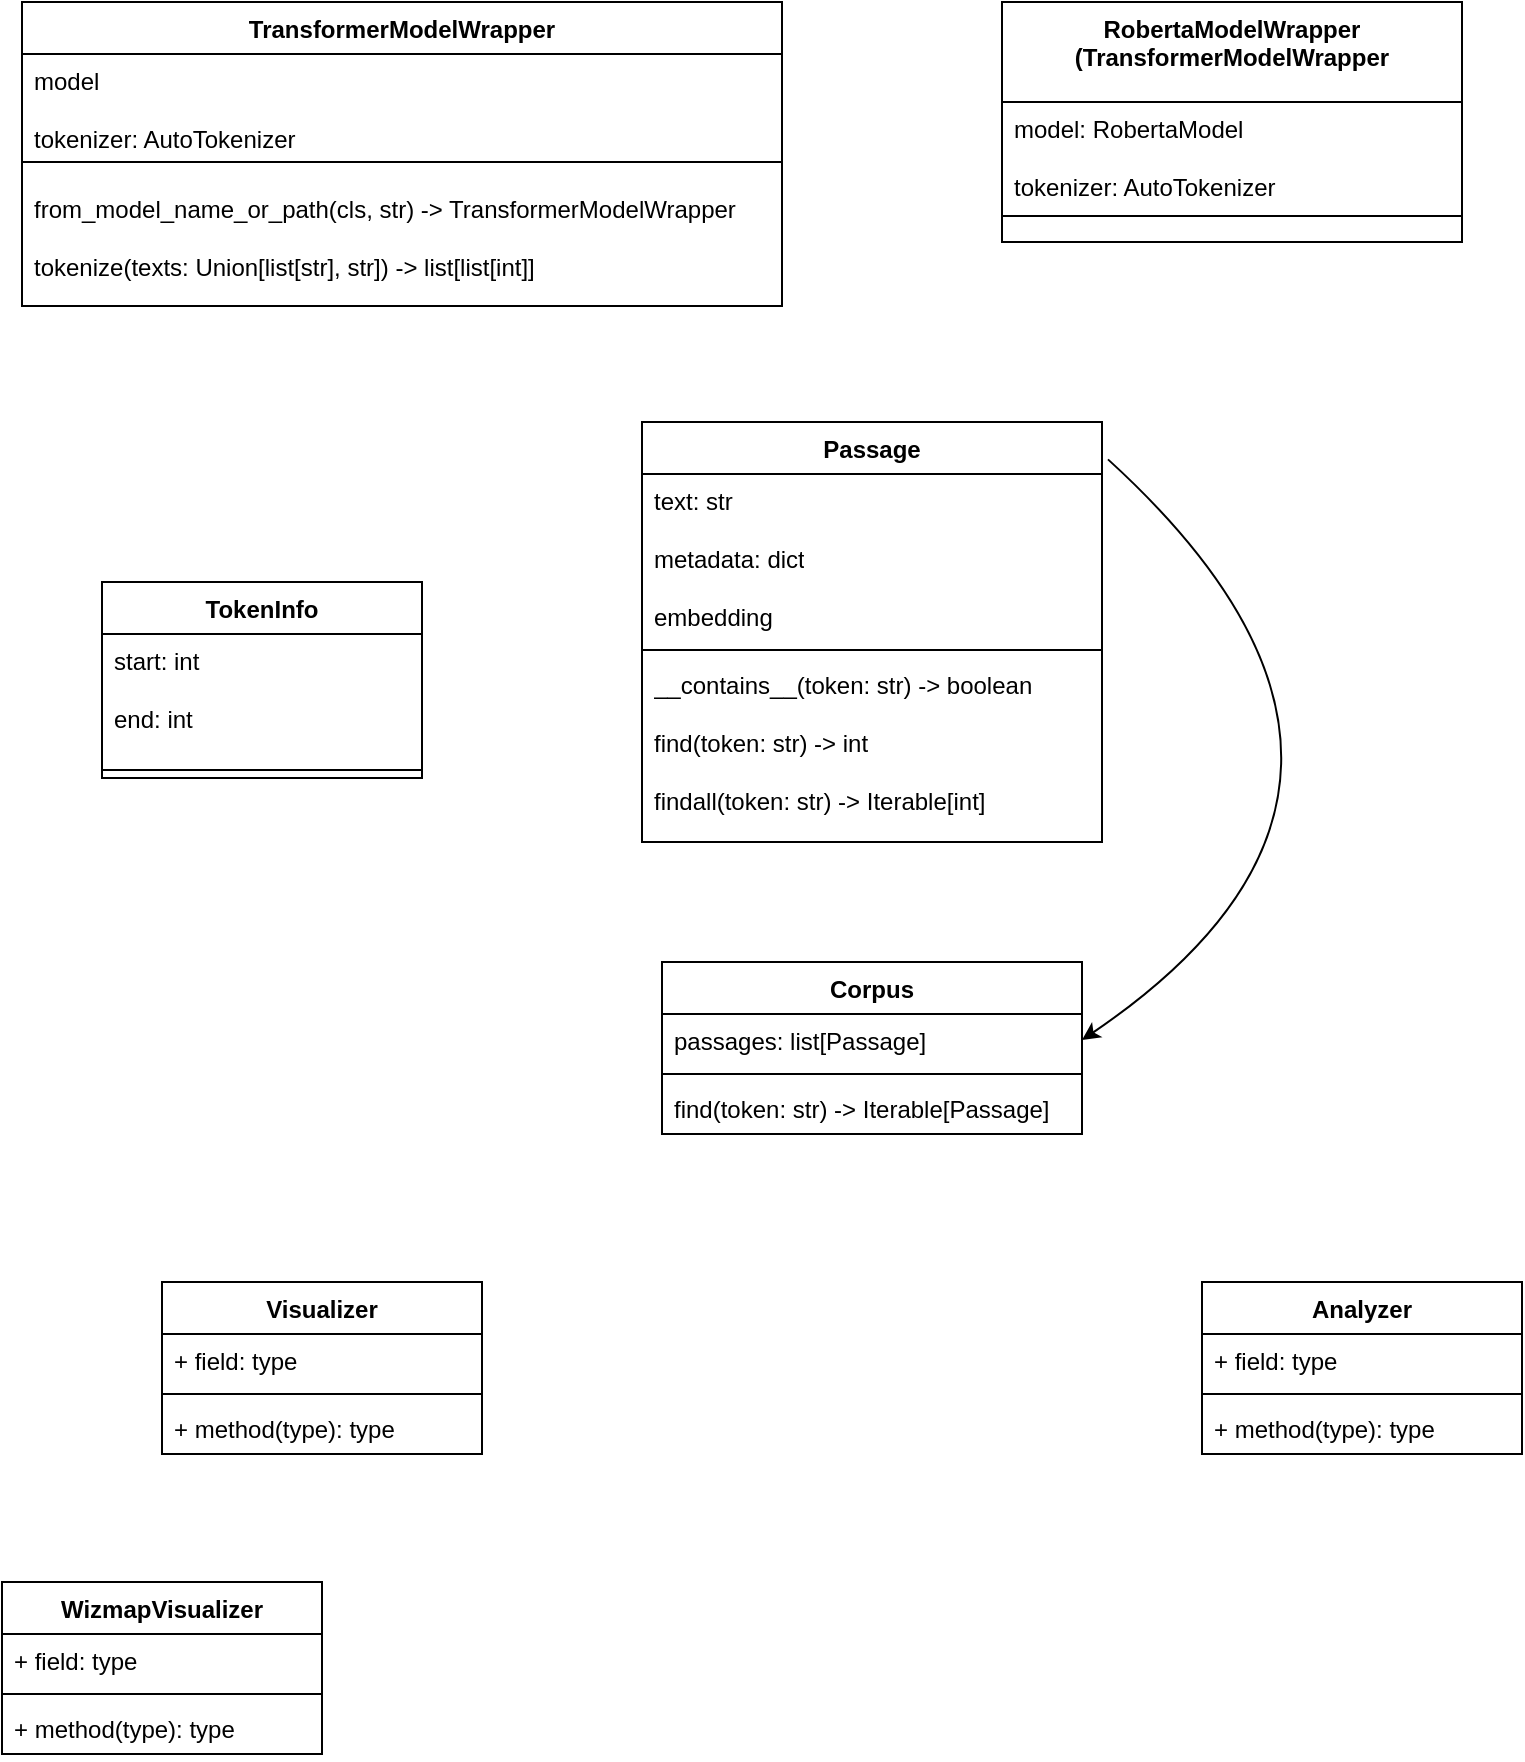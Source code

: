 <mxfile version="21.6.2" type="github">
  <diagram name="Page-1" id="WdzBy8PY2WdK5xbhbwvu">
    <mxGraphModel dx="1203" dy="762" grid="1" gridSize="10" guides="1" tooltips="1" connect="1" arrows="1" fold="1" page="1" pageScale="1" pageWidth="827" pageHeight="1169" math="0" shadow="0">
      <root>
        <mxCell id="0" />
        <mxCell id="1" parent="0" />
        <mxCell id="2HnRrAS-3QfhMEqXhVYA-1" value="Corpus" style="swimlane;fontStyle=1;align=center;verticalAlign=top;childLayout=stackLayout;horizontal=1;startSize=26;horizontalStack=0;resizeParent=1;resizeParentMax=0;resizeLast=0;collapsible=1;marginBottom=0;whiteSpace=wrap;html=1;" parent="1" vertex="1">
          <mxGeometry x="330" y="550" width="210" height="86" as="geometry" />
        </mxCell>
        <mxCell id="2HnRrAS-3QfhMEqXhVYA-2" value="passages: list[Passage]" style="text;strokeColor=none;fillColor=none;align=left;verticalAlign=top;spacingLeft=4;spacingRight=4;overflow=hidden;rotatable=0;points=[[0,0.5],[1,0.5]];portConstraint=eastwest;whiteSpace=wrap;html=1;" parent="2HnRrAS-3QfhMEqXhVYA-1" vertex="1">
          <mxGeometry y="26" width="210" height="26" as="geometry" />
        </mxCell>
        <mxCell id="2HnRrAS-3QfhMEqXhVYA-3" value="" style="line;strokeWidth=1;fillColor=none;align=left;verticalAlign=middle;spacingTop=-1;spacingLeft=3;spacingRight=3;rotatable=0;labelPosition=right;points=[];portConstraint=eastwest;strokeColor=inherit;" parent="2HnRrAS-3QfhMEqXhVYA-1" vertex="1">
          <mxGeometry y="52" width="210" height="8" as="geometry" />
        </mxCell>
        <mxCell id="2HnRrAS-3QfhMEqXhVYA-4" value="&lt;div&gt;find(token: str) -&amp;gt; Iterable[Passage]&lt;/div&gt;&lt;div&gt;&lt;br&gt;&lt;/div&gt;" style="text;strokeColor=none;fillColor=none;align=left;verticalAlign=top;spacingLeft=4;spacingRight=4;overflow=hidden;rotatable=0;points=[[0,0.5],[1,0.5]];portConstraint=eastwest;whiteSpace=wrap;html=1;" parent="2HnRrAS-3QfhMEqXhVYA-1" vertex="1">
          <mxGeometry y="60" width="210" height="26" as="geometry" />
        </mxCell>
        <mxCell id="2HnRrAS-3QfhMEqXhVYA-6" value="Passage" style="swimlane;fontStyle=1;align=center;verticalAlign=top;childLayout=stackLayout;horizontal=1;startSize=26;horizontalStack=0;resizeParent=1;resizeParentMax=0;resizeLast=0;collapsible=1;marginBottom=0;whiteSpace=wrap;html=1;" parent="1" vertex="1">
          <mxGeometry x="320" y="280" width="230" height="210" as="geometry" />
        </mxCell>
        <mxCell id="2HnRrAS-3QfhMEqXhVYA-7" value="&lt;div&gt;text: str&lt;/div&gt;&lt;div&gt;&lt;br&gt;&lt;/div&gt;&lt;div&gt;metadata: dict&lt;/div&gt;&lt;div&gt;&lt;br&gt;&lt;/div&gt;&lt;div&gt;embedding&lt;br&gt;&lt;/div&gt;" style="text;strokeColor=none;fillColor=none;align=left;verticalAlign=top;spacingLeft=4;spacingRight=4;overflow=hidden;rotatable=0;points=[[0,0.5],[1,0.5]];portConstraint=eastwest;whiteSpace=wrap;html=1;" parent="2HnRrAS-3QfhMEqXhVYA-6" vertex="1">
          <mxGeometry y="26" width="230" height="84" as="geometry" />
        </mxCell>
        <mxCell id="2HnRrAS-3QfhMEqXhVYA-8" value="" style="line;strokeWidth=1;fillColor=none;align=left;verticalAlign=middle;spacingTop=-1;spacingLeft=3;spacingRight=3;rotatable=0;labelPosition=right;points=[];portConstraint=eastwest;strokeColor=inherit;" parent="2HnRrAS-3QfhMEqXhVYA-6" vertex="1">
          <mxGeometry y="110" width="230" height="8" as="geometry" />
        </mxCell>
        <mxCell id="2HnRrAS-3QfhMEqXhVYA-9" value="&lt;div&gt;__contains__(token: str) -&amp;gt; boolean&lt;/div&gt;&lt;div&gt;&lt;br&gt;&lt;/div&gt;&lt;div&gt;find(token: str) -&amp;gt; int&lt;/div&gt;&lt;div&gt;&lt;br&gt;&lt;/div&gt;&lt;div&gt;findall(token: str) -&amp;gt; Iterable[int]&lt;/div&gt;&lt;div&gt;&lt;br&gt;&lt;/div&gt;" style="text;strokeColor=none;fillColor=none;align=left;verticalAlign=top;spacingLeft=4;spacingRight=4;overflow=hidden;rotatable=0;points=[[0,0.5],[1,0.5]];portConstraint=eastwest;whiteSpace=wrap;html=1;" parent="2HnRrAS-3QfhMEqXhVYA-6" vertex="1">
          <mxGeometry y="118" width="230" height="92" as="geometry" />
        </mxCell>
        <mxCell id="2HnRrAS-3QfhMEqXhVYA-10" value="TransformerModelWrapper" style="swimlane;fontStyle=1;align=center;verticalAlign=top;childLayout=stackLayout;horizontal=1;startSize=26;horizontalStack=0;resizeParent=1;resizeParentMax=0;resizeLast=0;collapsible=1;marginBottom=0;whiteSpace=wrap;html=1;" parent="1" vertex="1">
          <mxGeometry x="10" y="70" width="380" height="152" as="geometry" />
        </mxCell>
        <mxCell id="2HnRrAS-3QfhMEqXhVYA-11" value="&lt;div&gt;model&lt;br&gt;&lt;br&gt;&lt;/div&gt;&lt;div&gt;tokenizer: AutoTokenizer&lt;/div&gt;" style="text;strokeColor=none;fillColor=none;align=left;verticalAlign=top;spacingLeft=4;spacingRight=4;overflow=hidden;rotatable=0;points=[[0,0.5],[1,0.5]];portConstraint=eastwest;whiteSpace=wrap;html=1;" parent="2HnRrAS-3QfhMEqXhVYA-10" vertex="1">
          <mxGeometry y="26" width="380" height="44" as="geometry" />
        </mxCell>
        <mxCell id="2HnRrAS-3QfhMEqXhVYA-12" value="" style="line;strokeWidth=1;fillColor=none;align=left;verticalAlign=middle;spacingTop=-1;spacingLeft=3;spacingRight=3;rotatable=0;labelPosition=right;points=[];portConstraint=eastwest;strokeColor=inherit;" parent="2HnRrAS-3QfhMEqXhVYA-10" vertex="1">
          <mxGeometry y="70" width="380" height="20" as="geometry" />
        </mxCell>
        <mxCell id="2HnRrAS-3QfhMEqXhVYA-13" value="from_model_name_or_path(cls, str) -&amp;gt; TransformerModelWrapper&lt;br&gt;&lt;br&gt;&lt;div&gt;tokenize(texts: Union[list[str], str]) -&amp;gt; list[list[int]]&lt;/div&gt;" style="text;strokeColor=none;fillColor=none;align=left;verticalAlign=top;spacingLeft=4;spacingRight=4;overflow=hidden;rotatable=0;points=[[0,0.5],[1,0.5]];portConstraint=eastwest;whiteSpace=wrap;html=1;" parent="2HnRrAS-3QfhMEqXhVYA-10" vertex="1">
          <mxGeometry y="90" width="380" height="62" as="geometry" />
        </mxCell>
        <mxCell id="2HnRrAS-3QfhMEqXhVYA-22" value="RobertaModelWrapper&lt;br&gt;(TransformerModelWrapper" style="swimlane;fontStyle=1;align=center;verticalAlign=top;childLayout=stackLayout;horizontal=1;startSize=50;horizontalStack=0;resizeParent=1;resizeParentMax=0;resizeLast=0;collapsible=1;marginBottom=0;whiteSpace=wrap;html=1;" parent="1" vertex="1">
          <mxGeometry x="500" y="70" width="230" height="120" as="geometry" />
        </mxCell>
        <mxCell id="2HnRrAS-3QfhMEqXhVYA-23" value="&lt;div&gt;model: RobertaModel&lt;/div&gt;&lt;div&gt;&lt;br&gt;&lt;/div&gt;&lt;div&gt;tokenizer: AutoTokenizer&lt;br&gt;&lt;/div&gt;" style="text;strokeColor=none;fillColor=none;align=left;verticalAlign=top;spacingLeft=4;spacingRight=4;overflow=hidden;rotatable=0;points=[[0,0.5],[1,0.5]];portConstraint=eastwest;whiteSpace=wrap;html=1;" parent="2HnRrAS-3QfhMEqXhVYA-22" vertex="1">
          <mxGeometry y="50" width="230" height="44" as="geometry" />
        </mxCell>
        <mxCell id="2HnRrAS-3QfhMEqXhVYA-24" value="" style="line;strokeWidth=1;fillColor=none;align=left;verticalAlign=middle;spacingTop=-1;spacingLeft=3;spacingRight=3;rotatable=0;labelPosition=right;points=[];portConstraint=eastwest;strokeColor=inherit;" parent="2HnRrAS-3QfhMEqXhVYA-22" vertex="1">
          <mxGeometry y="94" width="230" height="26" as="geometry" />
        </mxCell>
        <mxCell id="2HnRrAS-3QfhMEqXhVYA-27" value="" style="curved=1;endArrow=classic;html=1;rounded=0;entryX=1;entryY=0.5;entryDx=0;entryDy=0;exitX=1.013;exitY=0.089;exitDx=0;exitDy=0;exitPerimeter=0;" parent="1" source="2HnRrAS-3QfhMEqXhVYA-6" target="2HnRrAS-3QfhMEqXhVYA-2" edge="1">
          <mxGeometry width="50" height="50" relative="1" as="geometry">
            <mxPoint x="430" y="380" as="sourcePoint" />
            <mxPoint x="480" y="330" as="targetPoint" />
            <Array as="points">
              <mxPoint x="730" y="460" />
            </Array>
          </mxGeometry>
        </mxCell>
        <mxCell id="2HnRrAS-3QfhMEqXhVYA-28" value="Visualizer" style="swimlane;fontStyle=1;align=center;verticalAlign=top;childLayout=stackLayout;horizontal=1;startSize=26;horizontalStack=0;resizeParent=1;resizeParentMax=0;resizeLast=0;collapsible=1;marginBottom=0;whiteSpace=wrap;html=1;" parent="1" vertex="1">
          <mxGeometry x="80" y="710" width="160" height="86" as="geometry" />
        </mxCell>
        <mxCell id="2HnRrAS-3QfhMEqXhVYA-29" value="+ field: type" style="text;strokeColor=none;fillColor=none;align=left;verticalAlign=top;spacingLeft=4;spacingRight=4;overflow=hidden;rotatable=0;points=[[0,0.5],[1,0.5]];portConstraint=eastwest;whiteSpace=wrap;html=1;" parent="2HnRrAS-3QfhMEqXhVYA-28" vertex="1">
          <mxGeometry y="26" width="160" height="26" as="geometry" />
        </mxCell>
        <mxCell id="2HnRrAS-3QfhMEqXhVYA-30" value="" style="line;strokeWidth=1;fillColor=none;align=left;verticalAlign=middle;spacingTop=-1;spacingLeft=3;spacingRight=3;rotatable=0;labelPosition=right;points=[];portConstraint=eastwest;strokeColor=inherit;" parent="2HnRrAS-3QfhMEqXhVYA-28" vertex="1">
          <mxGeometry y="52" width="160" height="8" as="geometry" />
        </mxCell>
        <mxCell id="2HnRrAS-3QfhMEqXhVYA-31" value="+ method(type): type" style="text;strokeColor=none;fillColor=none;align=left;verticalAlign=top;spacingLeft=4;spacingRight=4;overflow=hidden;rotatable=0;points=[[0,0.5],[1,0.5]];portConstraint=eastwest;whiteSpace=wrap;html=1;" parent="2HnRrAS-3QfhMEqXhVYA-28" vertex="1">
          <mxGeometry y="60" width="160" height="26" as="geometry" />
        </mxCell>
        <mxCell id="2HnRrAS-3QfhMEqXhVYA-32" value="Analyzer" style="swimlane;fontStyle=1;align=center;verticalAlign=top;childLayout=stackLayout;horizontal=1;startSize=26;horizontalStack=0;resizeParent=1;resizeParentMax=0;resizeLast=0;collapsible=1;marginBottom=0;whiteSpace=wrap;html=1;" parent="1" vertex="1">
          <mxGeometry x="600" y="710" width="160" height="86" as="geometry" />
        </mxCell>
        <mxCell id="2HnRrAS-3QfhMEqXhVYA-33" value="+ field: type" style="text;strokeColor=none;fillColor=none;align=left;verticalAlign=top;spacingLeft=4;spacingRight=4;overflow=hidden;rotatable=0;points=[[0,0.5],[1,0.5]];portConstraint=eastwest;whiteSpace=wrap;html=1;" parent="2HnRrAS-3QfhMEqXhVYA-32" vertex="1">
          <mxGeometry y="26" width="160" height="26" as="geometry" />
        </mxCell>
        <mxCell id="2HnRrAS-3QfhMEqXhVYA-34" value="" style="line;strokeWidth=1;fillColor=none;align=left;verticalAlign=middle;spacingTop=-1;spacingLeft=3;spacingRight=3;rotatable=0;labelPosition=right;points=[];portConstraint=eastwest;strokeColor=inherit;" parent="2HnRrAS-3QfhMEqXhVYA-32" vertex="1">
          <mxGeometry y="52" width="160" height="8" as="geometry" />
        </mxCell>
        <mxCell id="2HnRrAS-3QfhMEqXhVYA-35" value="+ method(type): type" style="text;strokeColor=none;fillColor=none;align=left;verticalAlign=top;spacingLeft=4;spacingRight=4;overflow=hidden;rotatable=0;points=[[0,0.5],[1,0.5]];portConstraint=eastwest;whiteSpace=wrap;html=1;" parent="2HnRrAS-3QfhMEqXhVYA-32" vertex="1">
          <mxGeometry y="60" width="160" height="26" as="geometry" />
        </mxCell>
        <mxCell id="7Pzuht8KJ5lnuft8pz64-1" value="WizmapVisualizer" style="swimlane;fontStyle=1;align=center;verticalAlign=top;childLayout=stackLayout;horizontal=1;startSize=26;horizontalStack=0;resizeParent=1;resizeParentMax=0;resizeLast=0;collapsible=1;marginBottom=0;whiteSpace=wrap;html=1;" parent="1" vertex="1">
          <mxGeometry y="860" width="160" height="86" as="geometry" />
        </mxCell>
        <mxCell id="7Pzuht8KJ5lnuft8pz64-2" value="+ field: type" style="text;strokeColor=none;fillColor=none;align=left;verticalAlign=top;spacingLeft=4;spacingRight=4;overflow=hidden;rotatable=0;points=[[0,0.5],[1,0.5]];portConstraint=eastwest;whiteSpace=wrap;html=1;" parent="7Pzuht8KJ5lnuft8pz64-1" vertex="1">
          <mxGeometry y="26" width="160" height="26" as="geometry" />
        </mxCell>
        <mxCell id="7Pzuht8KJ5lnuft8pz64-3" value="" style="line;strokeWidth=1;fillColor=none;align=left;verticalAlign=middle;spacingTop=-1;spacingLeft=3;spacingRight=3;rotatable=0;labelPosition=right;points=[];portConstraint=eastwest;strokeColor=inherit;" parent="7Pzuht8KJ5lnuft8pz64-1" vertex="1">
          <mxGeometry y="52" width="160" height="8" as="geometry" />
        </mxCell>
        <mxCell id="7Pzuht8KJ5lnuft8pz64-4" value="+ method(type): type" style="text;strokeColor=none;fillColor=none;align=left;verticalAlign=top;spacingLeft=4;spacingRight=4;overflow=hidden;rotatable=0;points=[[0,0.5],[1,0.5]];portConstraint=eastwest;whiteSpace=wrap;html=1;" parent="7Pzuht8KJ5lnuft8pz64-1" vertex="1">
          <mxGeometry y="60" width="160" height="26" as="geometry" />
        </mxCell>
        <mxCell id="JhBEpS2daJ8wf7nsSkQY-1" value="TokenInfo" style="swimlane;fontStyle=1;align=center;verticalAlign=top;childLayout=stackLayout;horizontal=1;startSize=26;horizontalStack=0;resizeParent=1;resizeParentMax=0;resizeLast=0;collapsible=1;marginBottom=0;whiteSpace=wrap;html=1;" vertex="1" parent="1">
          <mxGeometry x="50" y="360" width="160" height="98" as="geometry" />
        </mxCell>
        <mxCell id="JhBEpS2daJ8wf7nsSkQY-2" value="&lt;div&gt;start: int&lt;/div&gt;&lt;div&gt;&lt;br&gt;&lt;/div&gt;&lt;div&gt;end: int&lt;br&gt;&lt;/div&gt;" style="text;strokeColor=none;fillColor=none;align=left;verticalAlign=top;spacingLeft=4;spacingRight=4;overflow=hidden;rotatable=0;points=[[0,0.5],[1,0.5]];portConstraint=eastwest;whiteSpace=wrap;html=1;" vertex="1" parent="JhBEpS2daJ8wf7nsSkQY-1">
          <mxGeometry y="26" width="160" height="64" as="geometry" />
        </mxCell>
        <mxCell id="JhBEpS2daJ8wf7nsSkQY-3" value="" style="line;strokeWidth=1;fillColor=none;align=left;verticalAlign=middle;spacingTop=-1;spacingLeft=3;spacingRight=3;rotatable=0;labelPosition=right;points=[];portConstraint=eastwest;strokeColor=inherit;" vertex="1" parent="JhBEpS2daJ8wf7nsSkQY-1">
          <mxGeometry y="90" width="160" height="8" as="geometry" />
        </mxCell>
      </root>
    </mxGraphModel>
  </diagram>
</mxfile>
